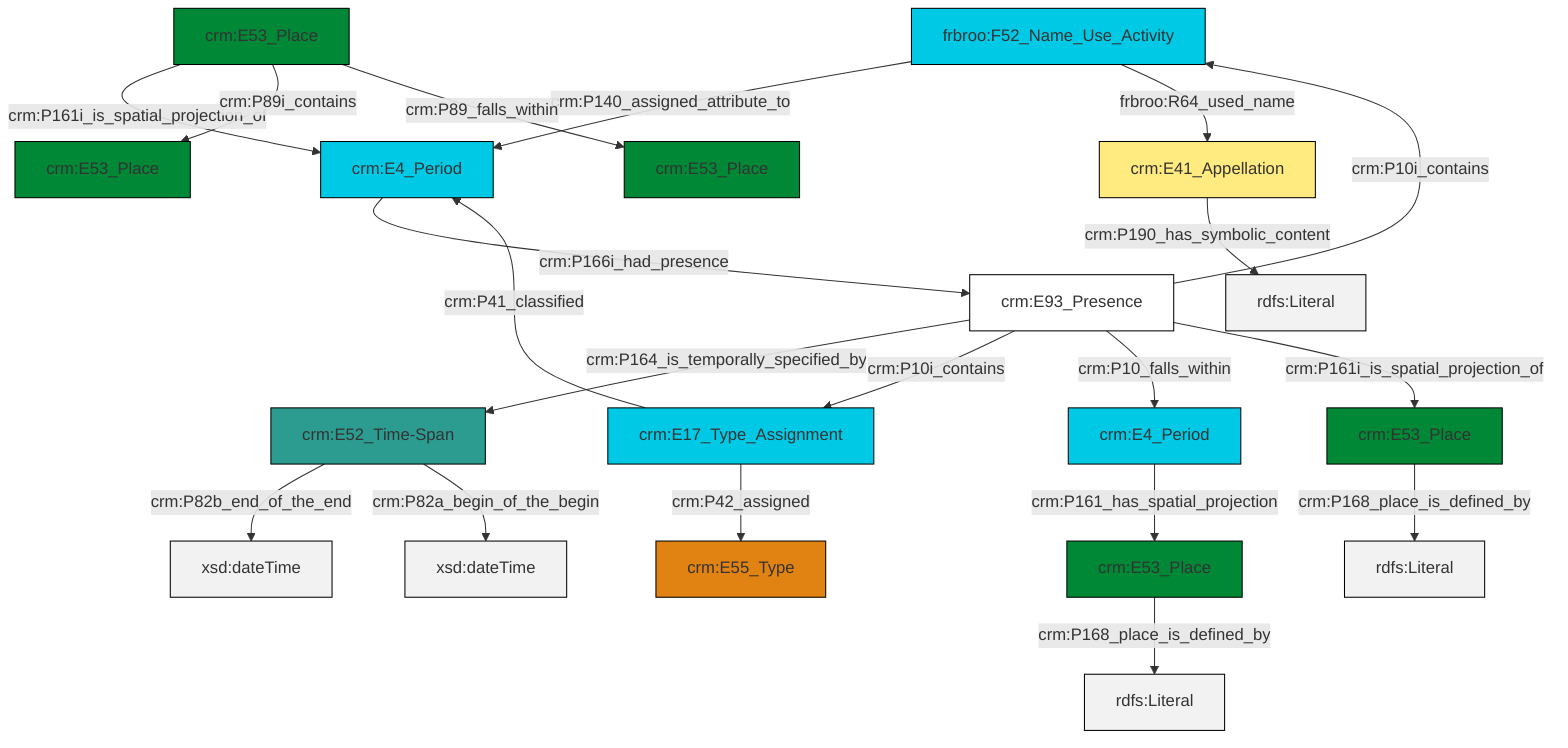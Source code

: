 graph TD
classDef Literal fill:#f2f2f2,stroke:#000000;
classDef CRM_Entity fill:#FFFFFF,stroke:#000000;
classDef Temporal_Entity fill:#00C9E6, stroke:#000000;
classDef Type fill:#E18312, stroke:#000000;
classDef Time-Span fill:#2C9C91, stroke:#000000;
classDef Appellation fill:#FFEB7F, stroke:#000000;
classDef Place fill:#008836, stroke:#000000;
classDef Persistent_Item fill:#B266B2, stroke:#000000;
classDef Conceptual_Object fill:#FFD700, stroke:#000000;
classDef Physical_Thing fill:#D2B48C, stroke:#000000;
classDef Actor fill:#f58aad, stroke:#000000;
classDef PC_Classes fill:#4ce600, stroke:#000000;
classDef Multi fill:#cccccc,stroke:#000000;

0["crm:E53_Place"]:::Place -->|crm:P168_place_is_defined_by| 1[rdfs:Literal]:::Literal
4["crm:E53_Place"]:::Place -->|crm:P168_place_is_defined_by| 5[rdfs:Literal]:::Literal
6["frbroo:F52_Name_Use_Activity"]:::Temporal_Entity -->|crm:P140_assigned_attribute_to| 7["crm:E4_Period"]:::Temporal_Entity
8["crm:E53_Place"]:::Place -->|crm:P161i_is_spatial_projection_of| 7["crm:E4_Period"]:::Temporal_Entity
9["crm:E93_Presence"]:::CRM_Entity -->|crm:P164_is_temporally_specified_by| 10["crm:E52_Time-Span"]:::Time-Span
10["crm:E52_Time-Span"]:::Time-Span -->|crm:P82b_end_of_the_end| 12[xsd:dateTime]:::Literal
9["crm:E93_Presence"]:::CRM_Entity -->|crm:P10i_contains| 13["crm:E17_Type_Assignment"]:::Temporal_Entity
6["frbroo:F52_Name_Use_Activity"]:::Temporal_Entity -->|frbroo:R64_used_name| 18["crm:E41_Appellation"]:::Appellation
8["crm:E53_Place"]:::Place -->|crm:P89i_contains| 20["crm:E53_Place"]:::Place
13["crm:E17_Type_Assignment"]:::Temporal_Entity -->|crm:P42_assigned| 14["crm:E55_Type"]:::Type
8["crm:E53_Place"]:::Place -->|crm:P89_falls_within| 2["crm:E53_Place"]:::Place
9["crm:E93_Presence"]:::CRM_Entity -->|crm:P10i_contains| 6["frbroo:F52_Name_Use_Activity"]:::Temporal_Entity
13["crm:E17_Type_Assignment"]:::Temporal_Entity -->|crm:P41_classified| 7["crm:E4_Period"]:::Temporal_Entity
9["crm:E93_Presence"]:::CRM_Entity -->|crm:P10_falls_within| 23["crm:E4_Period"]:::Temporal_Entity
18["crm:E41_Appellation"]:::Appellation -->|crm:P190_has_symbolic_content| 25[rdfs:Literal]:::Literal
7["crm:E4_Period"]:::Temporal_Entity -->|crm:P166i_had_presence| 9["crm:E93_Presence"]:::CRM_Entity
9["crm:E93_Presence"]:::CRM_Entity -->|crm:P161i_is_spatial_projection_of| 4["crm:E53_Place"]:::Place
23["crm:E4_Period"]:::Temporal_Entity -->|crm:P161_has_spatial_projection| 0["crm:E53_Place"]:::Place
10["crm:E52_Time-Span"]:::Time-Span -->|crm:P82a_begin_of_the_begin| 30[xsd:dateTime]:::Literal